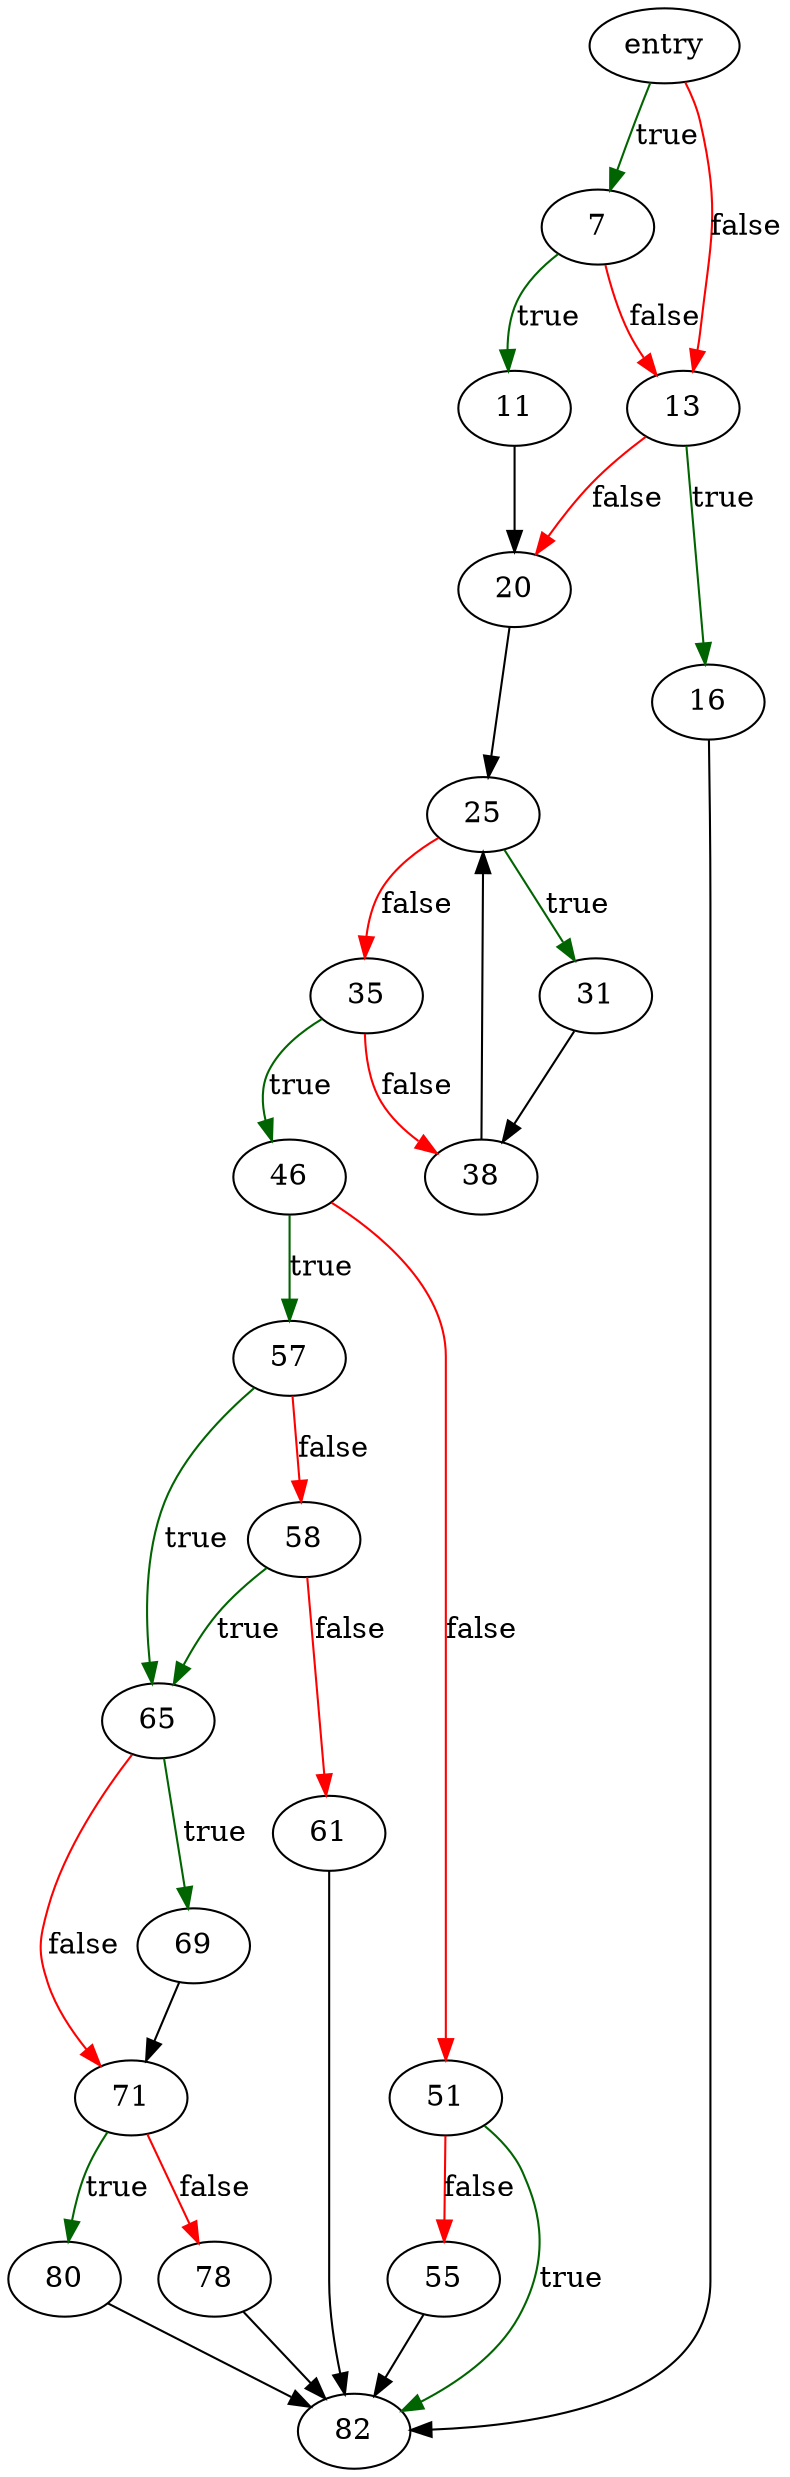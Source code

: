 digraph "bsd_sum_file" {
	// Node definitions.
	2 [label=entry];
	7;
	11;
	13;
	16;
	20;
	25;
	31;
	35;
	38;
	46;
	51;
	55;
	57;
	58;
	61;
	65;
	69;
	71;
	78;
	80;
	82;

	// Edge definitions.
	2 -> 7 [
		color=darkgreen
		label=true
	];
	2 -> 13 [
		color=red
		label=false
	];
	7 -> 11 [
		color=darkgreen
		label=true
	];
	7 -> 13 [
		color=red
		label=false
	];
	11 -> 20;
	13 -> 16 [
		color=darkgreen
		label=true
	];
	13 -> 20 [
		color=red
		label=false
	];
	16 -> 82;
	20 -> 25;
	25 -> 31 [
		color=darkgreen
		label=true
	];
	25 -> 35 [
		color=red
		label=false
	];
	31 -> 38;
	35 -> 38 [
		color=red
		label=false
	];
	35 -> 46 [
		color=darkgreen
		label=true
	];
	38 -> 25;
	46 -> 51 [
		color=red
		label=false
	];
	46 -> 57 [
		color=darkgreen
		label=true
	];
	51 -> 55 [
		color=red
		label=false
	];
	51 -> 82 [
		color=darkgreen
		label=true
	];
	55 -> 82;
	57 -> 58 [
		color=red
		label=false
	];
	57 -> 65 [
		color=darkgreen
		label=true
	];
	58 -> 61 [
		color=red
		label=false
	];
	58 -> 65 [
		color=darkgreen
		label=true
	];
	61 -> 82;
	65 -> 69 [
		color=darkgreen
		label=true
	];
	65 -> 71 [
		color=red
		label=false
	];
	69 -> 71;
	71 -> 78 [
		color=red
		label=false
	];
	71 -> 80 [
		color=darkgreen
		label=true
	];
	78 -> 82;
	80 -> 82;
}